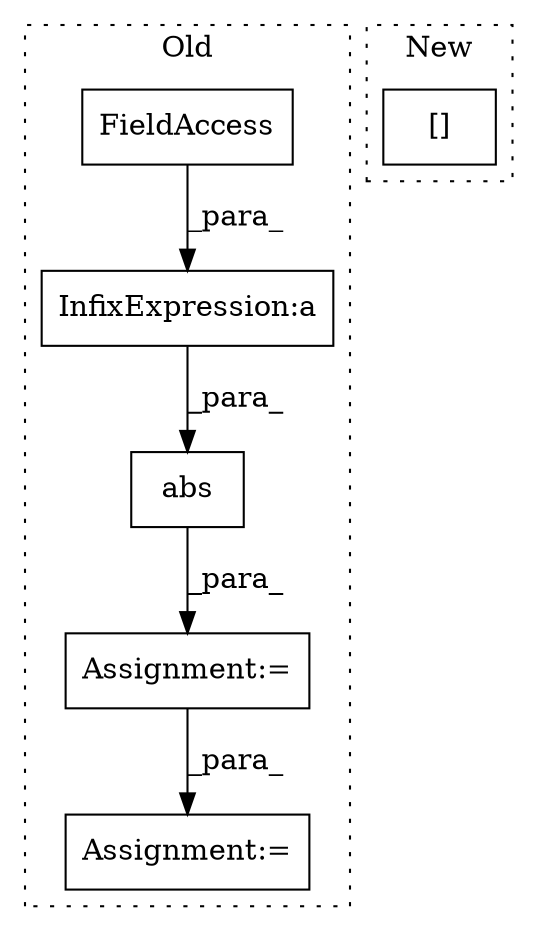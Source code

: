 digraph G {
subgraph cluster0 {
1 [label="abs" a="32" s="1206,1239" l="4,1" shape="box"];
3 [label="Assignment:=" a="7" s="1651" l="1" shape="box"];
4 [label="Assignment:=" a="7" s="1253" l="1" shape="box"];
5 [label="InfixExpression:a" a="27" s="1223" l="3" shape="box"];
6 [label="FieldAccess" a="22" s="1226" l="13" shape="box"];
label = "Old";
style="dotted";
}
subgraph cluster1 {
2 [label="[]" a="2" s="1256,1281" l="18,1" shape="box"];
label = "New";
style="dotted";
}
1 -> 4 [label="_para_"];
4 -> 3 [label="_para_"];
5 -> 1 [label="_para_"];
6 -> 5 [label="_para_"];
}